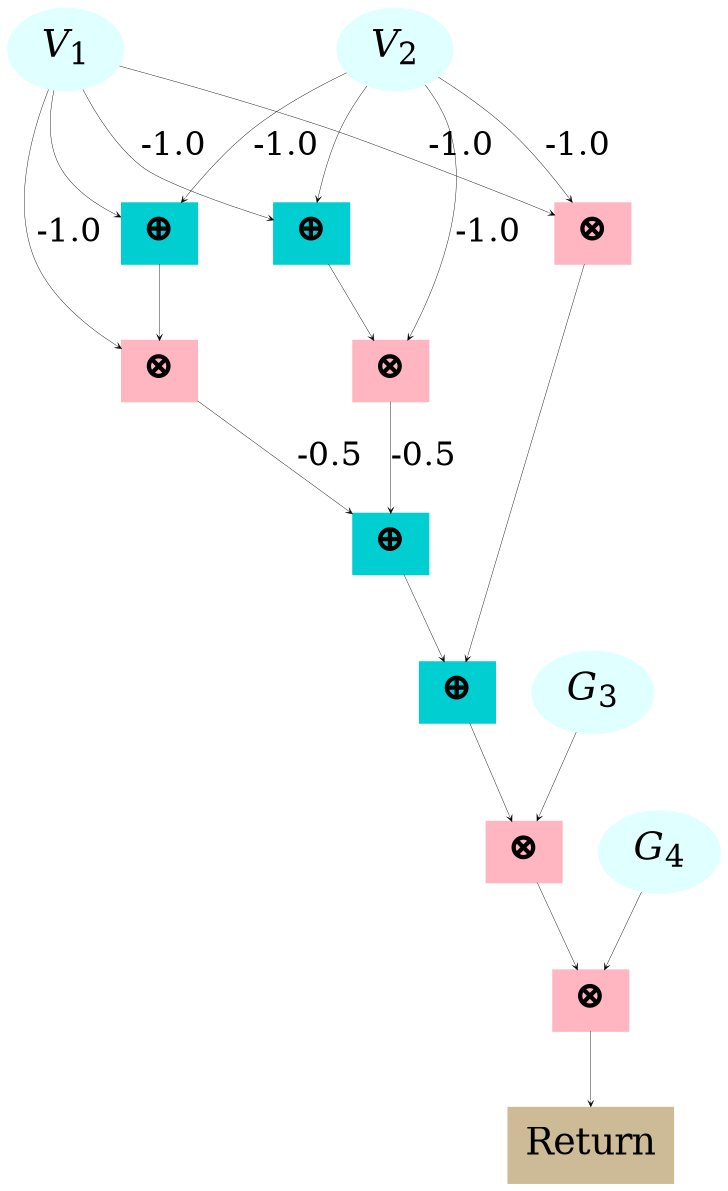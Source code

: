 digraph ComputationalGraph { 
label=""
ReturnNode[shape=box, label = "Return", style=filled, color=wheat3, fontsize=18]
g18906[label=<<i>V</i><sub>1</sub>>, style=filled, color=lightcyan, fontsize=18]
g18904[label=<<i>V</i><sub>2</sub>>, style=filled, color=lightcyan, fontsize=18]
g19009[shape=box, label = <<b>&oplus;</b>>, style=filled, color= darkturquoise, fontsize=18, width = 0.5, height = 0.4]
g19043[shape=box, label = <<b>&otimes;</b>>, style=filled, color=lightpink, fontsize=18, width = 0.5, height = 0.4]
g19012[shape=box, label = <<b>&oplus;</b>>, style=filled, color= darkturquoise, fontsize=18, width = 0.5, height = 0.4]
g19046[shape=box, label = <<b>&otimes;</b>>, style=filled, color=lightpink, fontsize=18, width = 0.5, height = 0.4]
g19052[shape=box, label = <<b>&oplus;</b>>, style=filled, color= darkturquoise, fontsize=18, width = 0.5, height = 0.4]
g19049[shape=box, label = <<b>&otimes;</b>>, style=filled, color=lightpink, fontsize=18, width = 0.5, height = 0.4]
g19054[shape=box, label = <<b>&oplus;</b>>, style=filled, color= darkturquoise, fontsize=18, width = 0.5, height = 0.4]
g18914[label=<<i>G</i><sub>3</sub>>, style=filled, color=lightcyan, fontsize=18]
g19057[shape=box, label = <<b>&otimes;</b>>, style=filled, color=lightpink, fontsize=18, width = 0.5, height = 0.4]
g18993[label=<<i>G</i><sub>4</sub>>, style=filled, color=lightcyan, fontsize=18]
g19059[shape=box, label = <<b>&otimes;</b>>, style=filled, color=lightpink, fontsize=18, width = 0.5, height = 0.4]
g18906->g19009[arrowhead=vee,label=-1.0,fontsize=16, penwidth = 0.2,arrowsize = 0.3]
g18904->g19009[arrowhead=vee,penwidth = 0.2,arrowsize = 0.3]
g19009->g19043[arrowhead=vee,penwidth = 0.2,arrowsize = 0.3]
g18904->g19043[arrowhead=vee,label=-1.0,fontsize=16,penwidth = 0.2,arrowsize = 0.3]
g18904->g19012[arrowhead=vee,label=-1.0,fontsize=16, penwidth = 0.2,arrowsize = 0.3]
g18906->g19012[arrowhead=vee,penwidth = 0.2,arrowsize = 0.3]
g18906->g19046[arrowhead=vee,label=-1.0,fontsize=16,penwidth = 0.2,arrowsize = 0.3]
g19012->g19046[arrowhead=vee,penwidth = 0.2,arrowsize = 0.3]
g19043->g19052[arrowhead=vee,label=-0.5,fontsize=16, penwidth = 0.2,arrowsize = 0.3]
g19046->g19052[arrowhead=vee,label=-0.5,fontsize=16, penwidth = 0.2,arrowsize = 0.3]
g18906->g19049[arrowhead=vee,label=-1.0,fontsize=16,penwidth = 0.2,arrowsize = 0.3]
g18904->g19049[arrowhead=vee,label=-1.0,fontsize=16,penwidth = 0.2,arrowsize = 0.3]
g19052->g19054[arrowhead=vee,penwidth = 0.2,arrowsize = 0.3]
g19049->g19054[arrowhead=vee,penwidth = 0.2,arrowsize = 0.3]
g19054->g19057[arrowhead=vee,penwidth = 0.2,arrowsize = 0.3]
g18914->g19057[arrowhead=vee,penwidth = 0.2,arrowsize = 0.3]
g19057->g19059[arrowhead=vee,penwidth = 0.2,arrowsize = 0.3]
g18993->g19059[arrowhead=vee,penwidth = 0.2,arrowsize = 0.3]
g19059->ReturnNode[arrowhead=vee, penwidth = 0.2, arrowsize = 0.3]
   }
